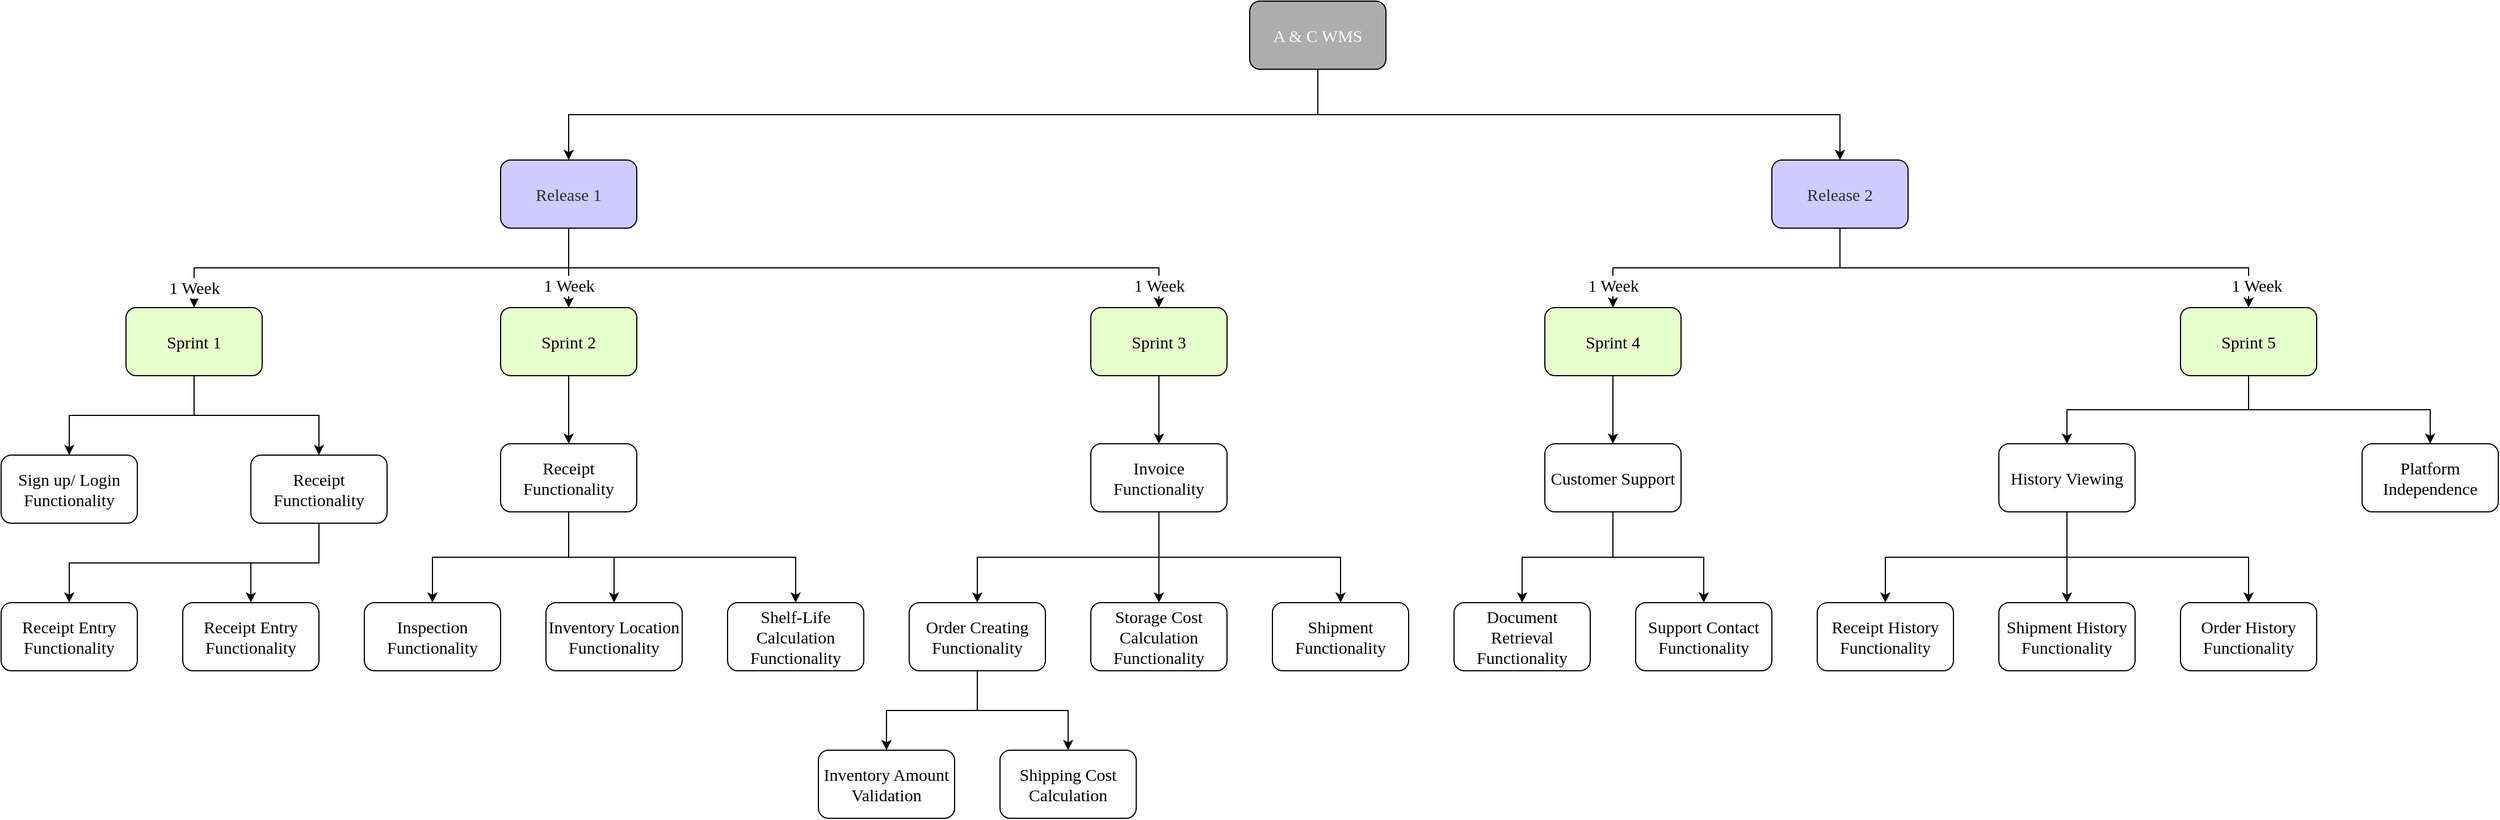<mxfile version="20.2.0" type="github">
  <diagram id="cU4OAi840j_sRIVLiYRo" name="Page-1">
    <mxGraphModel dx="1887" dy="1122" grid="1" gridSize="10" guides="1" tooltips="1" connect="1" arrows="1" fold="1" page="1" pageScale="1" pageWidth="2300" pageHeight="900" math="0" shadow="0">
      <root>
        <mxCell id="0" />
        <mxCell id="1" parent="0" />
        <mxCell id="Y3KX7zLdYKdvh9AWJ_t6-6" style="edgeStyle=orthogonalEdgeStyle;rounded=0;orthogonalLoop=1;jettySize=auto;html=1;exitX=0.5;exitY=1;exitDx=0;exitDy=0;entryX=0.5;entryY=0;entryDx=0;entryDy=0;fontSize=15;fontFamily=Times New Roman;" edge="1" parent="1" source="Y3KX7zLdYKdvh9AWJ_t6-1" target="Y3KX7zLdYKdvh9AWJ_t6-2">
          <mxGeometry relative="1" as="geometry" />
        </mxCell>
        <mxCell id="Y3KX7zLdYKdvh9AWJ_t6-7" style="edgeStyle=orthogonalEdgeStyle;rounded=0;orthogonalLoop=1;jettySize=auto;html=1;exitX=0.5;exitY=1;exitDx=0;exitDy=0;entryX=0.5;entryY=0;entryDx=0;entryDy=0;fontSize=15;fontFamily=Times New Roman;" edge="1" parent="1" source="Y3KX7zLdYKdvh9AWJ_t6-1" target="Y3KX7zLdYKdvh9AWJ_t6-4">
          <mxGeometry relative="1" as="geometry" />
        </mxCell>
        <mxCell id="Y3KX7zLdYKdvh9AWJ_t6-1" value="A &amp;amp; C WMS" style="rounded=1;whiteSpace=wrap;html=1;fontSize=15;fontFamily=Times New Roman;labelBackgroundColor=#ADADAD;fillColor=#ADADAD;fontColor=#FAFAFA;" vertex="1" parent="1">
          <mxGeometry x="1123" y="50" width="120" height="60" as="geometry" />
        </mxCell>
        <mxCell id="Y3KX7zLdYKdvh9AWJ_t6-14" style="edgeStyle=orthogonalEdgeStyle;rounded=0;orthogonalLoop=1;jettySize=auto;html=1;exitX=0.5;exitY=1;exitDx=0;exitDy=0;entryX=0.5;entryY=0;entryDx=0;entryDy=0;fontSize=15;fontFamily=Times New Roman;" edge="1" parent="1" source="Y3KX7zLdYKdvh9AWJ_t6-2" target="Y3KX7zLdYKdvh9AWJ_t6-8">
          <mxGeometry relative="1" as="geometry" />
        </mxCell>
        <mxCell id="Y3KX7zLdYKdvh9AWJ_t6-54" value="1 Week" style="edgeLabel;html=1;align=center;verticalAlign=middle;resizable=0;points=[];fontSize=15;fontFamily=Times New Roman;" vertex="1" connectable="0" parent="Y3KX7zLdYKdvh9AWJ_t6-14">
          <mxGeometry x="0.877" relative="1" as="geometry">
            <mxPoint y="6" as="offset" />
          </mxGeometry>
        </mxCell>
        <mxCell id="Y3KX7zLdYKdvh9AWJ_t6-15" style="edgeStyle=orthogonalEdgeStyle;rounded=0;orthogonalLoop=1;jettySize=auto;html=1;exitX=0.5;exitY=1;exitDx=0;exitDy=0;entryX=0.5;entryY=0;entryDx=0;entryDy=0;fontSize=15;fontFamily=Times New Roman;" edge="1" parent="1" source="Y3KX7zLdYKdvh9AWJ_t6-2" target="Y3KX7zLdYKdvh9AWJ_t6-9">
          <mxGeometry relative="1" as="geometry" />
        </mxCell>
        <mxCell id="Y3KX7zLdYKdvh9AWJ_t6-55" value="1 Week" style="edgeLabel;html=1;align=center;verticalAlign=middle;resizable=0;points=[];fontSize=15;fontFamily=Times New Roman;" vertex="1" connectable="0" parent="Y3KX7zLdYKdvh9AWJ_t6-15">
          <mxGeometry x="0.708" y="2" relative="1" as="geometry">
            <mxPoint x="-2" y="-10" as="offset" />
          </mxGeometry>
        </mxCell>
        <mxCell id="Y3KX7zLdYKdvh9AWJ_t6-28" value="1 Week" style="edgeStyle=orthogonalEdgeStyle;rounded=0;orthogonalLoop=1;jettySize=auto;html=1;exitX=0.5;exitY=1;exitDx=0;exitDy=0;entryX=0.5;entryY=0;entryDx=0;entryDy=0;fontSize=15;fontFamily=Times New Roman;" edge="1" parent="1" source="Y3KX7zLdYKdvh9AWJ_t6-2" target="Y3KX7zLdYKdvh9AWJ_t6-23">
          <mxGeometry x="0.932" relative="1" as="geometry">
            <mxPoint as="offset" />
          </mxGeometry>
        </mxCell>
        <mxCell id="Y3KX7zLdYKdvh9AWJ_t6-2" value="Release 1" style="rounded=1;whiteSpace=wrap;html=1;fontSize=15;fontFamily=Times New Roman;fontColor=#2E2E2E;labelBackgroundColor=#CCCCFF;fillColor=#CCCCFF;" vertex="1" parent="1">
          <mxGeometry x="463" y="190" width="120" height="60" as="geometry" />
        </mxCell>
        <mxCell id="Y3KX7zLdYKdvh9AWJ_t6-79" value="1 Week" style="edgeStyle=orthogonalEdgeStyle;rounded=0;orthogonalLoop=1;jettySize=auto;html=1;exitX=0.5;exitY=1;exitDx=0;exitDy=0;entryX=0.5;entryY=0;entryDx=0;entryDy=0;fontFamily=Times New Roman;fontSize=15;" edge="1" parent="1" source="Y3KX7zLdYKdvh9AWJ_t6-4" target="Y3KX7zLdYKdvh9AWJ_t6-77">
          <mxGeometry x="0.907" y="7" relative="1" as="geometry">
            <mxPoint as="offset" />
          </mxGeometry>
        </mxCell>
        <mxCell id="Y3KX7zLdYKdvh9AWJ_t6-84" value="1 Week" style="edgeStyle=orthogonalEdgeStyle;rounded=0;orthogonalLoop=1;jettySize=auto;html=1;exitX=0.5;exitY=1;exitDx=0;exitDy=0;entryX=0.5;entryY=0;entryDx=0;entryDy=0;fontFamily=Times New Roman;fontSize=15;" edge="1" parent="1" source="Y3KX7zLdYKdvh9AWJ_t6-4" target="Y3KX7zLdYKdvh9AWJ_t6-76">
          <mxGeometry x="0.852" relative="1" as="geometry">
            <mxPoint as="offset" />
          </mxGeometry>
        </mxCell>
        <mxCell id="Y3KX7zLdYKdvh9AWJ_t6-4" value="Release 2" style="rounded=1;whiteSpace=wrap;html=1;fontSize=15;fontFamily=Times New Roman;fontColor=#2E2E2E;labelBackgroundColor=#CCCCFF;fillColor=#CCCCFF;" vertex="1" parent="1">
          <mxGeometry x="1583" y="190" width="120" height="60" as="geometry" />
        </mxCell>
        <mxCell id="Y3KX7zLdYKdvh9AWJ_t6-63" style="edgeStyle=orthogonalEdgeStyle;rounded=0;orthogonalLoop=1;jettySize=auto;html=1;exitX=0.5;exitY=1;exitDx=0;exitDy=0;entryX=0.5;entryY=0;entryDx=0;entryDy=0;fontFamily=Times New Roman;fontSize=15;" edge="1" parent="1" source="Y3KX7zLdYKdvh9AWJ_t6-8" target="Y3KX7zLdYKdvh9AWJ_t6-59">
          <mxGeometry relative="1" as="geometry" />
        </mxCell>
        <mxCell id="Y3KX7zLdYKdvh9AWJ_t6-64" style="edgeStyle=orthogonalEdgeStyle;rounded=0;orthogonalLoop=1;jettySize=auto;html=1;exitX=0.5;exitY=1;exitDx=0;exitDy=0;entryX=0.5;entryY=0;entryDx=0;entryDy=0;fontFamily=Times New Roman;fontSize=15;" edge="1" parent="1" source="Y3KX7zLdYKdvh9AWJ_t6-8" target="Y3KX7zLdYKdvh9AWJ_t6-61">
          <mxGeometry relative="1" as="geometry" />
        </mxCell>
        <mxCell id="Y3KX7zLdYKdvh9AWJ_t6-8" value="Sprint 1" style="rounded=1;whiteSpace=wrap;html=1;fontSize=15;fontFamily=Times New Roman;labelBackgroundColor=#E6FFCC;fillColor=#E6FFCC;" vertex="1" parent="1">
          <mxGeometry x="133" y="320" width="120" height="60" as="geometry" />
        </mxCell>
        <mxCell id="Y3KX7zLdYKdvh9AWJ_t6-65" style="edgeStyle=orthogonalEdgeStyle;rounded=0;orthogonalLoop=1;jettySize=auto;html=1;exitX=0.5;exitY=1;exitDx=0;exitDy=0;entryX=0.5;entryY=0;entryDx=0;entryDy=0;fontFamily=Times New Roman;fontSize=15;" edge="1" parent="1" source="Y3KX7zLdYKdvh9AWJ_t6-9" target="Y3KX7zLdYKdvh9AWJ_t6-62">
          <mxGeometry relative="1" as="geometry" />
        </mxCell>
        <mxCell id="Y3KX7zLdYKdvh9AWJ_t6-9" value="Sprint 2" style="rounded=1;whiteSpace=wrap;html=1;fontSize=15;fontFamily=Times New Roman;labelBackgroundColor=#E6FFCC;fillColor=#E6FFCC;" vertex="1" parent="1">
          <mxGeometry x="463" y="320" width="120" height="60" as="geometry" />
        </mxCell>
        <mxCell id="Y3KX7zLdYKdvh9AWJ_t6-10" value="Inspection Functionality" style="rounded=1;whiteSpace=wrap;html=1;fontSize=15;fontFamily=Times New Roman;" vertex="1" parent="1">
          <mxGeometry x="343" y="580" width="120" height="60" as="geometry" />
        </mxCell>
        <mxCell id="Y3KX7zLdYKdvh9AWJ_t6-11" value="Inventory Location Functionality" style="rounded=1;whiteSpace=wrap;html=1;fontSize=15;fontFamily=Times New Roman;" vertex="1" parent="1">
          <mxGeometry x="503" y="580" width="120" height="60" as="geometry" />
        </mxCell>
        <mxCell id="Y3KX7zLdYKdvh9AWJ_t6-12" value="Shelf-Life Calculation Functionality" style="rounded=1;whiteSpace=wrap;html=1;fontSize=15;fontFamily=Times New Roman;" vertex="1" parent="1">
          <mxGeometry x="663" y="580" width="120" height="60" as="geometry" />
        </mxCell>
        <mxCell id="Y3KX7zLdYKdvh9AWJ_t6-13" value="Receipt Entry Functionality" style="rounded=1;whiteSpace=wrap;html=1;fontSize=15;fontFamily=Times New Roman;" vertex="1" parent="1">
          <mxGeometry x="183" y="580" width="120" height="60" as="geometry" />
        </mxCell>
        <mxCell id="Y3KX7zLdYKdvh9AWJ_t6-72" style="edgeStyle=orthogonalEdgeStyle;rounded=0;orthogonalLoop=1;jettySize=auto;html=1;exitX=0.5;exitY=1;exitDx=0;exitDy=0;entryX=0.5;entryY=0;entryDx=0;entryDy=0;fontFamily=Times New Roman;fontSize=15;" edge="1" parent="1" source="Y3KX7zLdYKdvh9AWJ_t6-23" target="Y3KX7zLdYKdvh9AWJ_t6-71">
          <mxGeometry relative="1" as="geometry" />
        </mxCell>
        <mxCell id="Y3KX7zLdYKdvh9AWJ_t6-23" value="Sprint 3" style="rounded=1;whiteSpace=wrap;html=1;fontSize=15;fontFamily=Times New Roman;labelBackgroundColor=#E6FFCC;fillColor=#E6FFCC;" vertex="1" parent="1">
          <mxGeometry x="983" y="320" width="120" height="60" as="geometry" />
        </mxCell>
        <mxCell id="Y3KX7zLdYKdvh9AWJ_t6-36" style="edgeStyle=orthogonalEdgeStyle;rounded=0;orthogonalLoop=1;jettySize=auto;html=1;exitX=0.5;exitY=1;exitDx=0;exitDy=0;entryX=0.5;entryY=0;entryDx=0;entryDy=0;fontSize=15;fontFamily=Times New Roman;" edge="1" parent="1" source="Y3KX7zLdYKdvh9AWJ_t6-25" target="Y3KX7zLdYKdvh9AWJ_t6-34">
          <mxGeometry relative="1" as="geometry" />
        </mxCell>
        <mxCell id="Y3KX7zLdYKdvh9AWJ_t6-37" style="edgeStyle=orthogonalEdgeStyle;rounded=0;orthogonalLoop=1;jettySize=auto;html=1;exitX=0.5;exitY=1;exitDx=0;exitDy=0;entryX=0.5;entryY=0;entryDx=0;entryDy=0;fontSize=15;fontFamily=Times New Roman;" edge="1" parent="1" source="Y3KX7zLdYKdvh9AWJ_t6-25" target="Y3KX7zLdYKdvh9AWJ_t6-33">
          <mxGeometry relative="1" as="geometry" />
        </mxCell>
        <mxCell id="Y3KX7zLdYKdvh9AWJ_t6-25" value="Order Creating Functionality" style="rounded=1;whiteSpace=wrap;html=1;fontSize=15;fontFamily=Times New Roman;" vertex="1" parent="1">
          <mxGeometry x="823" y="580" width="120" height="60" as="geometry" />
        </mxCell>
        <mxCell id="Y3KX7zLdYKdvh9AWJ_t6-26" value="Storage Cost Calculation Functionality" style="rounded=1;whiteSpace=wrap;html=1;fontSize=15;fontFamily=Times New Roman;" vertex="1" parent="1">
          <mxGeometry x="983" y="580" width="120" height="60" as="geometry" />
        </mxCell>
        <mxCell id="Y3KX7zLdYKdvh9AWJ_t6-27" value="Shipment Functionality" style="rounded=1;whiteSpace=wrap;html=1;fontSize=15;fontFamily=Times New Roman;" vertex="1" parent="1">
          <mxGeometry x="1143" y="580" width="120" height="60" as="geometry" />
        </mxCell>
        <mxCell id="Y3KX7zLdYKdvh9AWJ_t6-33" value="Shipping Cost Calculation" style="rounded=1;whiteSpace=wrap;html=1;fontSize=15;fontFamily=Times New Roman;" vertex="1" parent="1">
          <mxGeometry x="903" y="710" width="120" height="60" as="geometry" />
        </mxCell>
        <mxCell id="Y3KX7zLdYKdvh9AWJ_t6-34" value="Inventory Amount Validation" style="rounded=1;whiteSpace=wrap;html=1;fontSize=15;fontFamily=Times New Roman;" vertex="1" parent="1">
          <mxGeometry x="743" y="710" width="120" height="60" as="geometry" />
        </mxCell>
        <mxCell id="Y3KX7zLdYKdvh9AWJ_t6-86" style="edgeStyle=orthogonalEdgeStyle;rounded=0;orthogonalLoop=1;jettySize=auto;html=1;exitX=0.5;exitY=1;exitDx=0;exitDy=0;entryX=0.5;entryY=0;entryDx=0;entryDy=0;fontFamily=Times New Roman;fontSize=15;" edge="1" parent="1" source="Y3KX7zLdYKdvh9AWJ_t6-40" target="Y3KX7zLdYKdvh9AWJ_t6-42">
          <mxGeometry relative="1" as="geometry" />
        </mxCell>
        <mxCell id="Y3KX7zLdYKdvh9AWJ_t6-87" style="edgeStyle=orthogonalEdgeStyle;rounded=0;orthogonalLoop=1;jettySize=auto;html=1;exitX=0.5;exitY=1;exitDx=0;exitDy=0;entryX=0.5;entryY=0;entryDx=0;entryDy=0;fontFamily=Times New Roman;fontSize=15;" edge="1" parent="1" source="Y3KX7zLdYKdvh9AWJ_t6-40" target="Y3KX7zLdYKdvh9AWJ_t6-41">
          <mxGeometry relative="1" as="geometry" />
        </mxCell>
        <mxCell id="Y3KX7zLdYKdvh9AWJ_t6-40" value="Customer Support" style="rounded=1;whiteSpace=wrap;html=1;fontSize=15;fontFamily=Times New Roman;" vertex="1" parent="1">
          <mxGeometry x="1383" y="440" width="120" height="60" as="geometry" />
        </mxCell>
        <mxCell id="Y3KX7zLdYKdvh9AWJ_t6-41" value="Support Contact Functionality" style="rounded=1;whiteSpace=wrap;html=1;fontSize=15;fontFamily=Times New Roman;" vertex="1" parent="1">
          <mxGeometry x="1463" y="580" width="120" height="60" as="geometry" />
        </mxCell>
        <mxCell id="Y3KX7zLdYKdvh9AWJ_t6-42" value="Document Retrieval Functionality" style="rounded=1;whiteSpace=wrap;html=1;fontSize=15;fontFamily=Times New Roman;" vertex="1" parent="1">
          <mxGeometry x="1303" y="580" width="120" height="60" as="geometry" />
        </mxCell>
        <mxCell id="Y3KX7zLdYKdvh9AWJ_t6-81" style="edgeStyle=orthogonalEdgeStyle;rounded=0;orthogonalLoop=1;jettySize=auto;html=1;exitX=0.5;exitY=1;exitDx=0;exitDy=0;entryX=0.5;entryY=0;entryDx=0;entryDy=0;fontFamily=Times New Roman;fontSize=15;" edge="1" parent="1" source="Y3KX7zLdYKdvh9AWJ_t6-46" target="Y3KX7zLdYKdvh9AWJ_t6-47">
          <mxGeometry relative="1" as="geometry" />
        </mxCell>
        <mxCell id="Y3KX7zLdYKdvh9AWJ_t6-82" style="edgeStyle=orthogonalEdgeStyle;rounded=0;orthogonalLoop=1;jettySize=auto;html=1;exitX=0.5;exitY=1;exitDx=0;exitDy=0;entryX=0.5;entryY=0;entryDx=0;entryDy=0;fontFamily=Times New Roman;fontSize=15;" edge="1" parent="1" source="Y3KX7zLdYKdvh9AWJ_t6-46" target="Y3KX7zLdYKdvh9AWJ_t6-48">
          <mxGeometry relative="1" as="geometry" />
        </mxCell>
        <mxCell id="Y3KX7zLdYKdvh9AWJ_t6-83" style="edgeStyle=orthogonalEdgeStyle;rounded=0;orthogonalLoop=1;jettySize=auto;html=1;exitX=0.5;exitY=1;exitDx=0;exitDy=0;entryX=0.5;entryY=0;entryDx=0;entryDy=0;fontFamily=Times New Roman;fontSize=15;" edge="1" parent="1" source="Y3KX7zLdYKdvh9AWJ_t6-46" target="Y3KX7zLdYKdvh9AWJ_t6-49">
          <mxGeometry relative="1" as="geometry" />
        </mxCell>
        <mxCell id="Y3KX7zLdYKdvh9AWJ_t6-46" value="History Viewing" style="rounded=1;whiteSpace=wrap;html=1;fontSize=15;fontFamily=Times New Roman;" vertex="1" parent="1">
          <mxGeometry x="1783" y="440" width="120" height="60" as="geometry" />
        </mxCell>
        <mxCell id="Y3KX7zLdYKdvh9AWJ_t6-47" value="Receipt History Functionality" style="rounded=1;whiteSpace=wrap;html=1;fontSize=15;fontFamily=Times New Roman;" vertex="1" parent="1">
          <mxGeometry x="1623" y="580" width="120" height="60" as="geometry" />
        </mxCell>
        <mxCell id="Y3KX7zLdYKdvh9AWJ_t6-48" value="Shipment History Functionality" style="rounded=1;whiteSpace=wrap;html=1;fontSize=15;fontFamily=Times New Roman;" vertex="1" parent="1">
          <mxGeometry x="1783" y="580" width="120" height="60" as="geometry" />
        </mxCell>
        <mxCell id="Y3KX7zLdYKdvh9AWJ_t6-49" value="Order History Functionality" style="rounded=1;whiteSpace=wrap;html=1;fontSize=15;fontFamily=Times New Roman;" vertex="1" parent="1">
          <mxGeometry x="1943" y="580" width="120" height="60" as="geometry" />
        </mxCell>
        <mxCell id="Y3KX7zLdYKdvh9AWJ_t6-56" value="Platform Independence" style="rounded=1;whiteSpace=wrap;html=1;fontSize=15;fontFamily=Times New Roman;" vertex="1" parent="1">
          <mxGeometry x="2103" y="440" width="120" height="60" as="geometry" />
        </mxCell>
        <mxCell id="Y3KX7zLdYKdvh9AWJ_t6-59" value="Sign up/ Login Functionality" style="rounded=1;whiteSpace=wrap;html=1;fontSize=15;fontFamily=Times New Roman;" vertex="1" parent="1">
          <mxGeometry x="23" y="450" width="120" height="60" as="geometry" />
        </mxCell>
        <mxCell id="Y3KX7zLdYKdvh9AWJ_t6-60" value="Receipt Entry Functionality" style="rounded=1;whiteSpace=wrap;html=1;fontSize=15;fontFamily=Times New Roman;" vertex="1" parent="1">
          <mxGeometry x="23" y="580" width="120" height="60" as="geometry" />
        </mxCell>
        <mxCell id="Y3KX7zLdYKdvh9AWJ_t6-66" style="edgeStyle=orthogonalEdgeStyle;rounded=0;orthogonalLoop=1;jettySize=auto;html=1;exitX=0.5;exitY=1;exitDx=0;exitDy=0;entryX=0.5;entryY=0;entryDx=0;entryDy=0;fontFamily=Times New Roman;fontSize=15;" edge="1" parent="1" source="Y3KX7zLdYKdvh9AWJ_t6-61" target="Y3KX7zLdYKdvh9AWJ_t6-60">
          <mxGeometry relative="1" as="geometry" />
        </mxCell>
        <mxCell id="Y3KX7zLdYKdvh9AWJ_t6-67" style="edgeStyle=orthogonalEdgeStyle;rounded=0;orthogonalLoop=1;jettySize=auto;html=1;exitX=0.5;exitY=1;exitDx=0;exitDy=0;entryX=0.5;entryY=0;entryDx=0;entryDy=0;fontFamily=Times New Roman;fontSize=15;" edge="1" parent="1" source="Y3KX7zLdYKdvh9AWJ_t6-61" target="Y3KX7zLdYKdvh9AWJ_t6-13">
          <mxGeometry relative="1" as="geometry" />
        </mxCell>
        <mxCell id="Y3KX7zLdYKdvh9AWJ_t6-61" value="Receipt Functionality" style="rounded=1;whiteSpace=wrap;html=1;fontSize=15;fontFamily=Times New Roman;" vertex="1" parent="1">
          <mxGeometry x="243" y="450" width="120" height="60" as="geometry" />
        </mxCell>
        <mxCell id="Y3KX7zLdYKdvh9AWJ_t6-68" style="edgeStyle=orthogonalEdgeStyle;rounded=0;orthogonalLoop=1;jettySize=auto;html=1;exitX=0.5;exitY=1;exitDx=0;exitDy=0;entryX=0.5;entryY=0;entryDx=0;entryDy=0;fontFamily=Times New Roman;fontSize=15;" edge="1" parent="1" source="Y3KX7zLdYKdvh9AWJ_t6-62" target="Y3KX7zLdYKdvh9AWJ_t6-10">
          <mxGeometry relative="1" as="geometry" />
        </mxCell>
        <mxCell id="Y3KX7zLdYKdvh9AWJ_t6-69" style="edgeStyle=orthogonalEdgeStyle;rounded=0;orthogonalLoop=1;jettySize=auto;html=1;exitX=0.5;exitY=1;exitDx=0;exitDy=0;entryX=0.5;entryY=0;entryDx=0;entryDy=0;fontFamily=Times New Roman;fontSize=15;" edge="1" parent="1" source="Y3KX7zLdYKdvh9AWJ_t6-62" target="Y3KX7zLdYKdvh9AWJ_t6-11">
          <mxGeometry relative="1" as="geometry" />
        </mxCell>
        <mxCell id="Y3KX7zLdYKdvh9AWJ_t6-70" style="edgeStyle=orthogonalEdgeStyle;rounded=0;orthogonalLoop=1;jettySize=auto;html=1;exitX=0.5;exitY=1;exitDx=0;exitDy=0;entryX=0.5;entryY=0;entryDx=0;entryDy=0;fontFamily=Times New Roman;fontSize=15;" edge="1" parent="1" source="Y3KX7zLdYKdvh9AWJ_t6-62" target="Y3KX7zLdYKdvh9AWJ_t6-12">
          <mxGeometry relative="1" as="geometry" />
        </mxCell>
        <mxCell id="Y3KX7zLdYKdvh9AWJ_t6-62" value="Receipt Functionality" style="rounded=1;whiteSpace=wrap;html=1;fontSize=15;fontFamily=Times New Roman;" vertex="1" parent="1">
          <mxGeometry x="463" y="440" width="120" height="60" as="geometry" />
        </mxCell>
        <mxCell id="Y3KX7zLdYKdvh9AWJ_t6-73" style="edgeStyle=orthogonalEdgeStyle;rounded=0;orthogonalLoop=1;jettySize=auto;html=1;exitX=0.5;exitY=1;exitDx=0;exitDy=0;entryX=0.5;entryY=0;entryDx=0;entryDy=0;fontFamily=Times New Roman;fontSize=15;" edge="1" parent="1" source="Y3KX7zLdYKdvh9AWJ_t6-71" target="Y3KX7zLdYKdvh9AWJ_t6-25">
          <mxGeometry relative="1" as="geometry" />
        </mxCell>
        <mxCell id="Y3KX7zLdYKdvh9AWJ_t6-74" style="edgeStyle=orthogonalEdgeStyle;rounded=0;orthogonalLoop=1;jettySize=auto;html=1;exitX=0.5;exitY=1;exitDx=0;exitDy=0;entryX=0.5;entryY=0;entryDx=0;entryDy=0;fontFamily=Times New Roman;fontSize=15;" edge="1" parent="1" source="Y3KX7zLdYKdvh9AWJ_t6-71" target="Y3KX7zLdYKdvh9AWJ_t6-26">
          <mxGeometry relative="1" as="geometry" />
        </mxCell>
        <mxCell id="Y3KX7zLdYKdvh9AWJ_t6-75" style="edgeStyle=orthogonalEdgeStyle;rounded=0;orthogonalLoop=1;jettySize=auto;html=1;exitX=0.5;exitY=1;exitDx=0;exitDy=0;entryX=0.5;entryY=0;entryDx=0;entryDy=0;fontFamily=Times New Roman;fontSize=15;" edge="1" parent="1" source="Y3KX7zLdYKdvh9AWJ_t6-71" target="Y3KX7zLdYKdvh9AWJ_t6-27">
          <mxGeometry relative="1" as="geometry" />
        </mxCell>
        <mxCell id="Y3KX7zLdYKdvh9AWJ_t6-71" value="Invoice Functionality" style="rounded=1;whiteSpace=wrap;html=1;fontSize=15;fontFamily=Times New Roman;" vertex="1" parent="1">
          <mxGeometry x="983" y="440" width="120" height="60" as="geometry" />
        </mxCell>
        <mxCell id="Y3KX7zLdYKdvh9AWJ_t6-85" style="edgeStyle=orthogonalEdgeStyle;rounded=0;orthogonalLoop=1;jettySize=auto;html=1;exitX=0.5;exitY=1;exitDx=0;exitDy=0;entryX=0.5;entryY=0;entryDx=0;entryDy=0;fontFamily=Times New Roman;fontSize=15;" edge="1" parent="1" source="Y3KX7zLdYKdvh9AWJ_t6-76" target="Y3KX7zLdYKdvh9AWJ_t6-40">
          <mxGeometry relative="1" as="geometry" />
        </mxCell>
        <mxCell id="Y3KX7zLdYKdvh9AWJ_t6-76" value="Sprint 4" style="rounded=1;whiteSpace=wrap;html=1;fontSize=15;fontFamily=Times New Roman;labelBackgroundColor=#E6FFCC;fillColor=#E6FFCC;" vertex="1" parent="1">
          <mxGeometry x="1383" y="320" width="120" height="60" as="geometry" />
        </mxCell>
        <mxCell id="Y3KX7zLdYKdvh9AWJ_t6-80" style="edgeStyle=orthogonalEdgeStyle;rounded=0;orthogonalLoop=1;jettySize=auto;html=1;exitX=0.5;exitY=1;exitDx=0;exitDy=0;entryX=0.5;entryY=0;entryDx=0;entryDy=0;fontFamily=Times New Roman;fontSize=15;" edge="1" parent="1" source="Y3KX7zLdYKdvh9AWJ_t6-77" target="Y3KX7zLdYKdvh9AWJ_t6-46">
          <mxGeometry relative="1" as="geometry" />
        </mxCell>
        <mxCell id="Y3KX7zLdYKdvh9AWJ_t6-88" style="edgeStyle=orthogonalEdgeStyle;rounded=0;orthogonalLoop=1;jettySize=auto;html=1;exitX=0.5;exitY=1;exitDx=0;exitDy=0;entryX=0.5;entryY=0;entryDx=0;entryDy=0;fontFamily=Times New Roman;fontSize=15;" edge="1" parent="1" source="Y3KX7zLdYKdvh9AWJ_t6-77" target="Y3KX7zLdYKdvh9AWJ_t6-56">
          <mxGeometry relative="1" as="geometry" />
        </mxCell>
        <mxCell id="Y3KX7zLdYKdvh9AWJ_t6-77" value="Sprint 5" style="rounded=1;whiteSpace=wrap;html=1;fontSize=15;fontFamily=Times New Roman;labelBackgroundColor=#E6FFCC;fillColor=#E6FFCC;" vertex="1" parent="1">
          <mxGeometry x="1943" y="320" width="120" height="60" as="geometry" />
        </mxCell>
      </root>
    </mxGraphModel>
  </diagram>
</mxfile>
